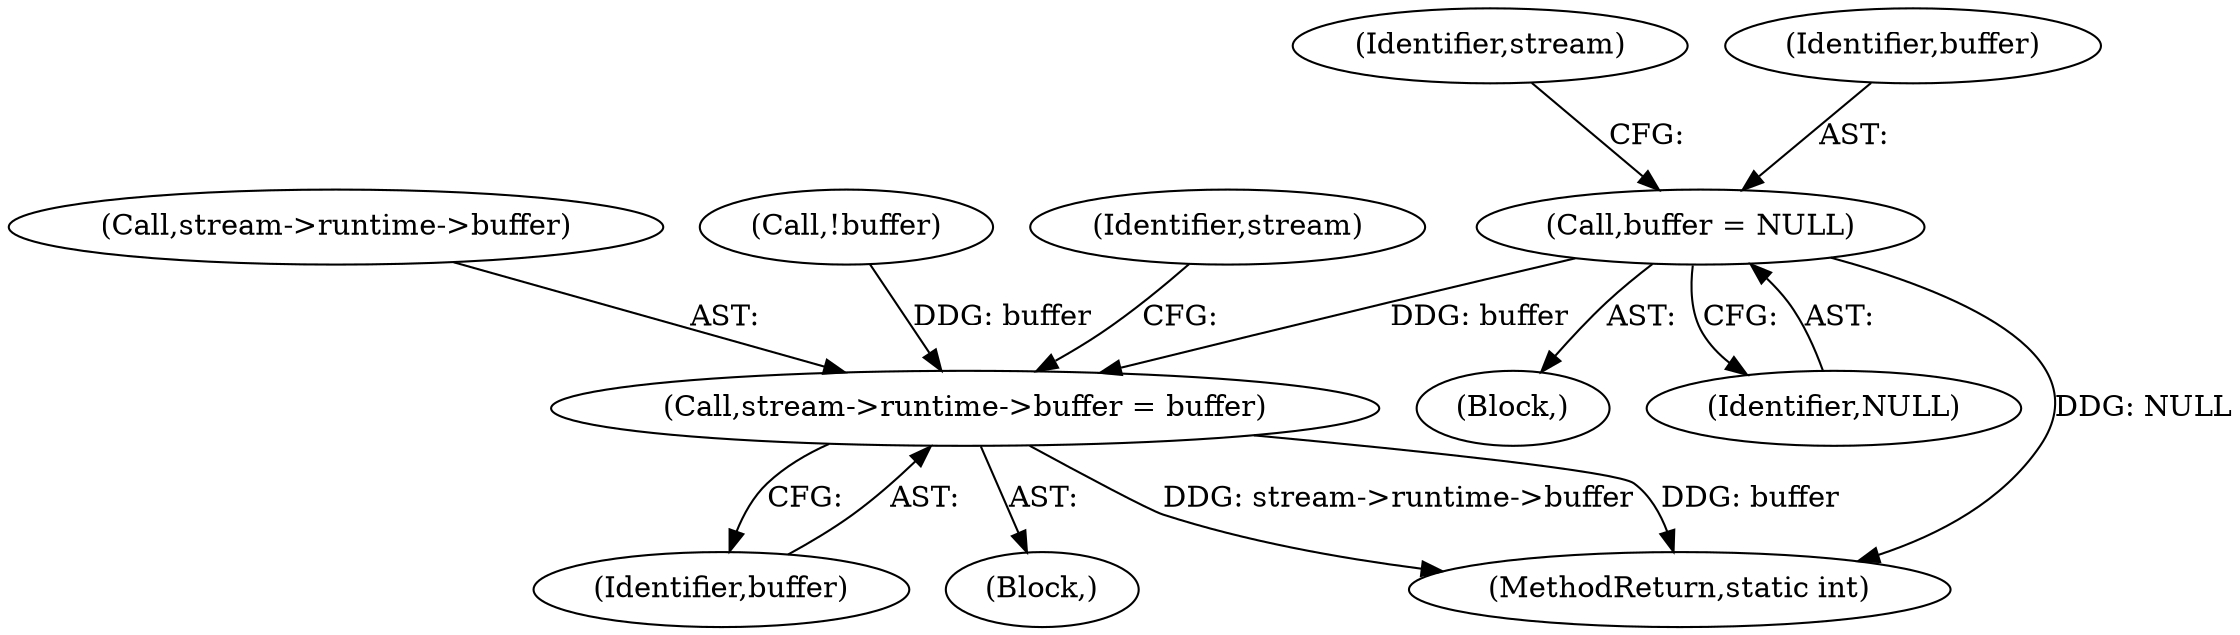digraph "0_linux_b35cc8225845112a616e3a2266d2fde5ab13d3ab@pointer" {
"1000152" [label="(Call,buffer = NULL)"];
"1000190" [label="(Call,stream->runtime->buffer = buffer)"];
"1000151" [label="(Block,)"];
"1000171" [label="(Identifier,stream)"];
"1000190" [label="(Call,stream->runtime->buffer = buffer)"];
"1000196" [label="(Identifier,buffer)"];
"1000104" [label="(Block,)"];
"1000152" [label="(Call,buffer = NULL)"];
"1000153" [label="(Identifier,buffer)"];
"1000154" [label="(Identifier,NULL)"];
"1000206" [label="(MethodReturn,static int)"];
"1000191" [label="(Call,stream->runtime->buffer)"];
"1000163" [label="(Call,!buffer)"];
"1000200" [label="(Identifier,stream)"];
"1000152" -> "1000151"  [label="AST: "];
"1000152" -> "1000154"  [label="CFG: "];
"1000153" -> "1000152"  [label="AST: "];
"1000154" -> "1000152"  [label="AST: "];
"1000171" -> "1000152"  [label="CFG: "];
"1000152" -> "1000206"  [label="DDG: NULL"];
"1000152" -> "1000190"  [label="DDG: buffer"];
"1000190" -> "1000104"  [label="AST: "];
"1000190" -> "1000196"  [label="CFG: "];
"1000191" -> "1000190"  [label="AST: "];
"1000196" -> "1000190"  [label="AST: "];
"1000200" -> "1000190"  [label="CFG: "];
"1000190" -> "1000206"  [label="DDG: stream->runtime->buffer"];
"1000190" -> "1000206"  [label="DDG: buffer"];
"1000163" -> "1000190"  [label="DDG: buffer"];
}
